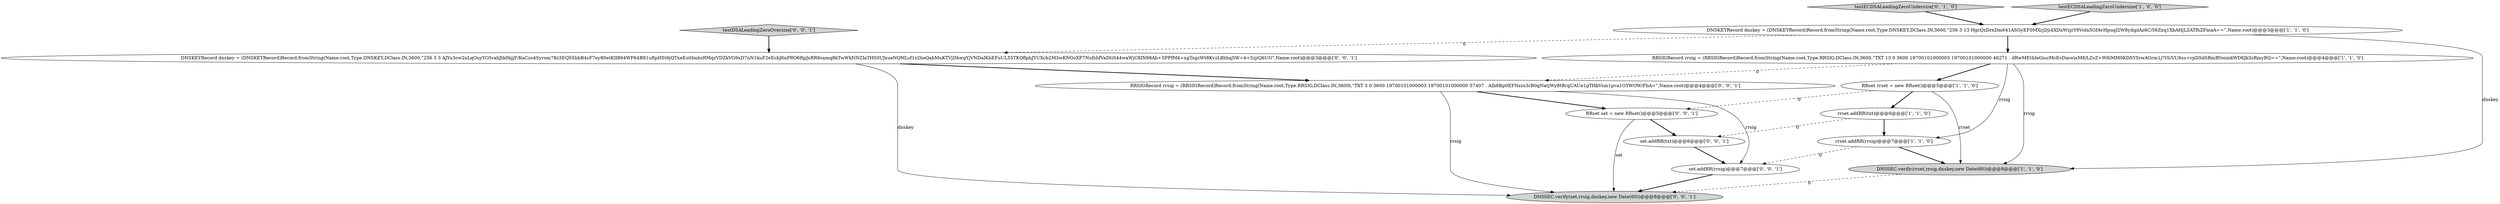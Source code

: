 digraph {
8 [style = filled, label = "RRset set = new RRset()@@@5@@@['0', '0', '1']", fillcolor = white, shape = ellipse image = "AAA0AAABBB3BBB"];
7 [style = filled, label = "testECDSALeadingZeroUndersize['0', '1', '0']", fillcolor = lightgray, shape = diamond image = "AAA0AAABBB2BBB"];
3 [style = filled, label = "DNSSEC.verify(rrset,rrsig,dnskey,new Date(60))@@@8@@@['1', '1', '0']", fillcolor = lightgray, shape = ellipse image = "AAA0AAABBB1BBB"];
13 [style = filled, label = "DNSSEC.verify(set,rrsig,dnskey,new Date(60))@@@8@@@['0', '0', '1']", fillcolor = lightgray, shape = ellipse image = "AAA0AAABBB3BBB"];
9 [style = filled, label = "testDSALeadingZeroOversize['0', '0', '1']", fillcolor = lightgray, shape = diamond image = "AAA0AAABBB3BBB"];
2 [style = filled, label = "rrset.addRR(txt)@@@6@@@['1', '1', '0']", fillcolor = white, shape = ellipse image = "AAA0AAABBB1BBB"];
1 [style = filled, label = "DNSKEYRecord dnskey = (DNSKEYRecord)Record.fromString(Name.root,Type.DNSKEY,DClass.IN,3600,\"256 3 13 HgcQzDrxDm641ASGyEF0MXrjDji4XDnWzjrY9VoIn5GfAvHpuqI2W8yihplAz6C/56Zxq1XbAHjLZATfhZFmaA==\",Name.root)@@@3@@@['1', '1', '0']", fillcolor = white, shape = ellipse image = "AAA0AAABBB1BBB"];
0 [style = filled, label = "RRset rrset = new RRset()@@@5@@@['1', '1', '0']", fillcolor = white, shape = ellipse image = "AAA0AAABBB1BBB"];
4 [style = filled, label = "testECDSALeadingZeroUndersize['1', '0', '0']", fillcolor = lightgray, shape = diamond image = "AAA0AAABBB1BBB"];
6 [style = filled, label = "RRSIGRecord rrsig = (RRSIGRecord)Record.fromString(Name.root,Type.RRSIG,DClass.IN,3600,\"TXT 13 0 3600 19700101000003 19700101000000 46271 . dRwMEthIeGiucMcEcDmwixM8/LZcZ+W6lMM0KDSY5rwAGrm1j7tS/VU6xs+rpD5dSRmBYosinkWD6Jk3zRmyBQ==\",Name.root)@@@4@@@['1', '1', '0']", fillcolor = white, shape = ellipse image = "AAA0AAABBB1BBB"];
12 [style = filled, label = "DNSKEYRecord dnskey = (DNSKEYRecord)Record.fromString(Name.root,Type.DNSKEY,DClass.IN,3600,\"256 3 3 AJYu3cw2nLqOuyYO5rahJtk0bjjF/KaCzo4Syrom78z3EQ5SbbB4sF7ey80etKII864WF64B81uRpH5t9jQTxeEu0ImbzRMqzVDZkVG9xD7nN1kuF2eEcbJ6nPRO6RpJxRR9samq8kTwWkNNZIaTHS0UJxueNQMLcf1z2heQabMuKTVjDhwgYjVNDaIKbEFuUL55TKQflphJYUXcb2M3wKNGoXP7NufzhfVaDtiS44waWjC8IN98Ab+SPPfM4+xgTsgzWt8KvzL8hhqSW+4+5zjiQ6UG\",Name.root)@@@3@@@['0', '0', '1']", fillcolor = white, shape = ellipse image = "AAA0AAABBB3BBB"];
10 [style = filled, label = "set.addRR(txt)@@@6@@@['0', '0', '1']", fillcolor = white, shape = ellipse image = "AAA0AAABBB3BBB"];
5 [style = filled, label = "rrset.addRR(rrsig)@@@7@@@['1', '1', '0']", fillcolor = white, shape = ellipse image = "AAA0AAABBB1BBB"];
11 [style = filled, label = "set.addRR(rrsig)@@@7@@@['0', '0', '1']", fillcolor = white, shape = ellipse image = "AAA0AAABBB3BBB"];
14 [style = filled, label = "RRSIGRecord rrsig = (RRSIGRecord)Record.fromString(Name.root,Type.RRSIG,DClass.IN,3600l,\"TXT 3 0 3600 19700101000003 19700101000000 57407 . AIh8Bp0EFNszs3cB0gNatjWy8tBrgUAUe1gTHkVsm1pva1GYWOW/FbA=\",Name.root)@@@4@@@['0', '0', '1']", fillcolor = white, shape = ellipse image = "AAA0AAABBB3BBB"];
5->3 [style = bold, label=""];
8->10 [style = bold, label=""];
14->11 [style = solid, label="rrsig"];
2->5 [style = bold, label=""];
12->13 [style = solid, label="dnskey"];
7->1 [style = bold, label=""];
0->2 [style = bold, label=""];
6->5 [style = solid, label="rrsig"];
6->0 [style = bold, label=""];
6->14 [style = dashed, label="0"];
3->13 [style = dashed, label="0"];
2->10 [style = dashed, label="0"];
1->12 [style = dashed, label="0"];
1->3 [style = solid, label="dnskey"];
1->6 [style = bold, label=""];
5->11 [style = dashed, label="0"];
11->13 [style = bold, label=""];
8->13 [style = solid, label="set"];
14->13 [style = solid, label="rrsig"];
12->14 [style = bold, label=""];
0->8 [style = dashed, label="0"];
4->1 [style = bold, label=""];
14->8 [style = bold, label=""];
9->12 [style = bold, label=""];
6->3 [style = solid, label="rrsig"];
0->3 [style = solid, label="rrset"];
10->11 [style = bold, label=""];
}
